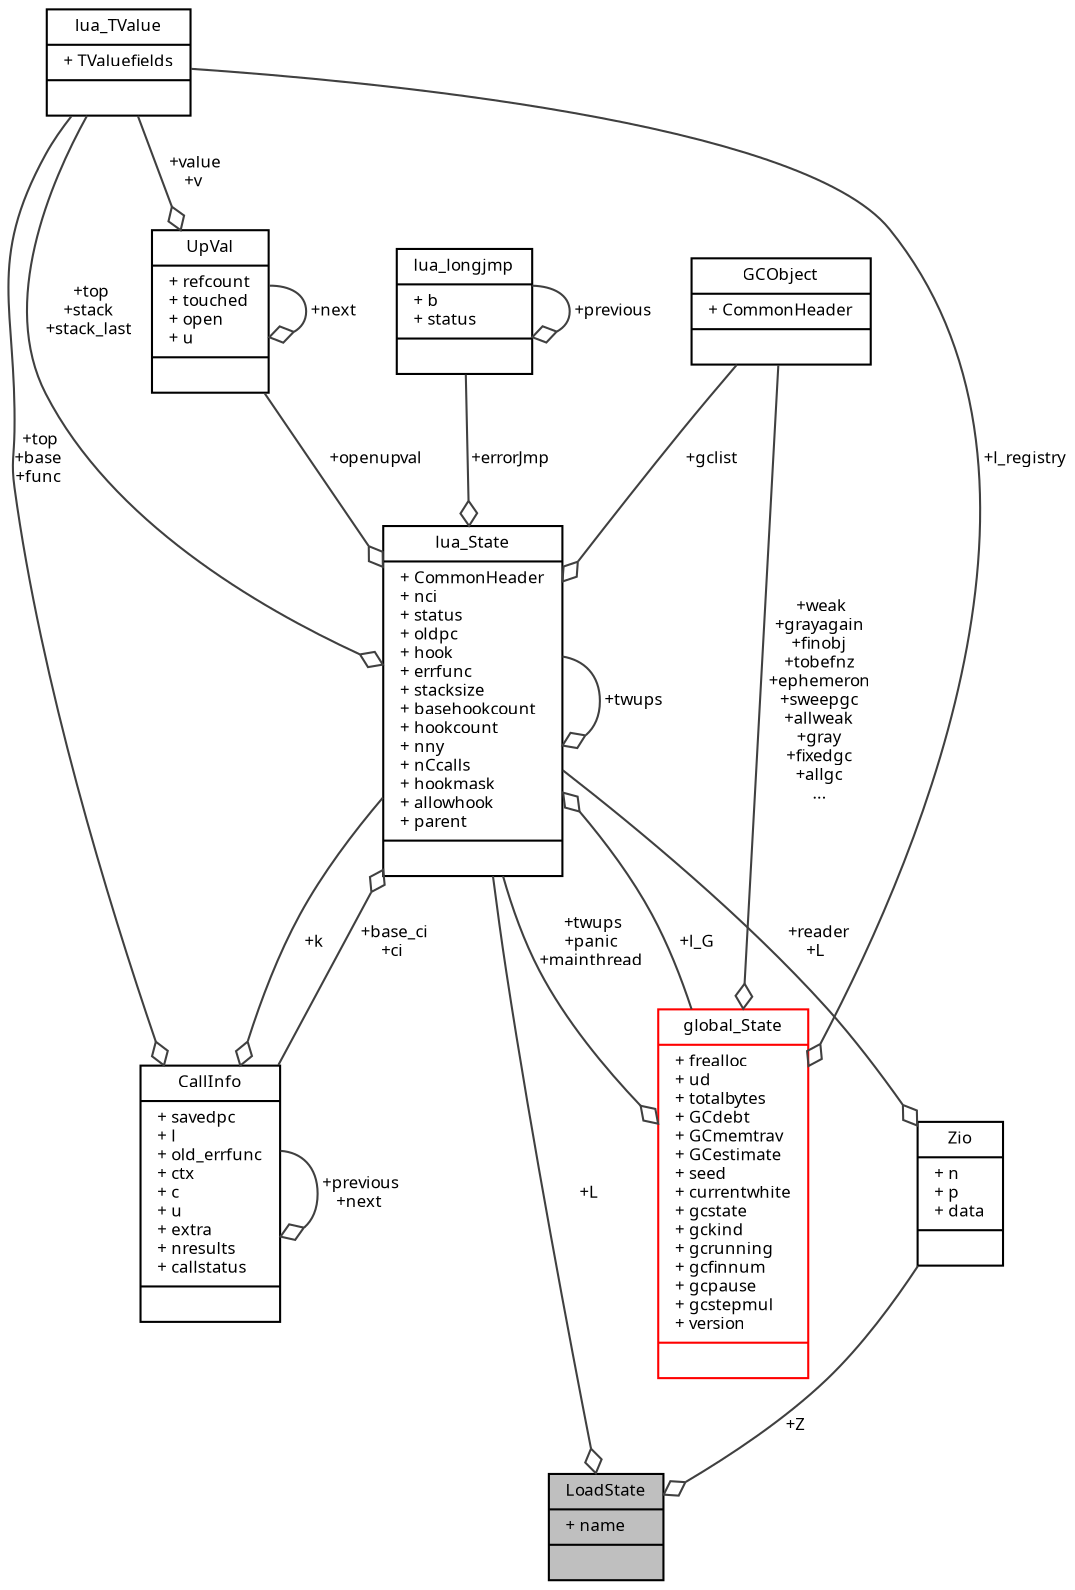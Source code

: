 digraph "LoadState"
{
  edge [fontname="Sans",fontsize="8",labelfontname="Sans",labelfontsize="8"];
  node [fontname="Sans",fontsize="8",shape=record];
  Node1 [label="{LoadState\n|+ name\l|}",height=0.2,width=0.4,color="black", fillcolor="grey75", style="filled", fontcolor="black"];
  Node2 -> Node1 [color="grey25",fontsize="8",style="solid",label=" +Z" ,arrowhead="odiamond",fontname="Sans"];
  Node2 [label="{Zio\n|+ n\l+ p\l+ data\l|}",height=0.2,width=0.4,color="black", fillcolor="white", style="filled",URL="$struct_zio.html"];
  Node3 -> Node2 [color="grey25",fontsize="8",style="solid",label=" +reader\n+L" ,arrowhead="odiamond",fontname="Sans"];
  Node3 [label="{lua_State\n|+ CommonHeader\l+ nci\l+ status\l+ oldpc\l+ hook\l+ errfunc\l+ stacksize\l+ basehookcount\l+ hookcount\l+ nny\l+ nCcalls\l+ hookmask\l+ allowhook\l+ parent\l|}",height=0.2,width=0.4,color="black", fillcolor="white", style="filled",URL="$structlua___state.html"];
  Node4 -> Node3 [color="grey25",fontsize="8",style="solid",label=" +openupval" ,arrowhead="odiamond",fontname="Sans"];
  Node4 [label="{UpVal\n|+ refcount\l+ touched\l+ open\l+ u\l|}",height=0.2,width=0.4,color="black", fillcolor="white", style="filled",URL="$struct_up_val.html"];
  Node4 -> Node4 [color="grey25",fontsize="8",style="solid",label=" +next" ,arrowhead="odiamond",fontname="Sans"];
  Node5 -> Node4 [color="grey25",fontsize="8",style="solid",label=" +value\n+v" ,arrowhead="odiamond",fontname="Sans"];
  Node5 [label="{lua_TValue\n|+ TValuefields\l|}",height=0.2,width=0.4,color="black", fillcolor="white", style="filled",URL="$structlua___t_value.html"];
  Node5 -> Node3 [color="grey25",fontsize="8",style="solid",label=" +top\n+stack\n+stack_last" ,arrowhead="odiamond",fontname="Sans"];
  Node6 -> Node3 [color="grey25",fontsize="8",style="solid",label=" +errorJmp" ,arrowhead="odiamond",fontname="Sans"];
  Node6 [label="{lua_longjmp\n|+ b\l+ status\l|}",height=0.2,width=0.4,color="black", fillcolor="white", style="filled",URL="$structlua__longjmp.html"];
  Node6 -> Node6 [color="grey25",fontsize="8",style="solid",label=" +previous" ,arrowhead="odiamond",fontname="Sans"];
  Node7 -> Node3 [color="grey25",fontsize="8",style="solid",label=" +l_G" ,arrowhead="odiamond",fontname="Sans"];
  Node7 [label="{global_State\n|+ frealloc\l+ ud\l+ totalbytes\l+ GCdebt\l+ GCmemtrav\l+ GCestimate\l+ seed\l+ currentwhite\l+ gcstate\l+ gckind\l+ gcrunning\l+ gcfinnum\l+ gcpause\l+ gcstepmul\l+ version\l|}",height=0.2,width=0.4,color="red", fillcolor="white", style="filled",URL="$structglobal___state.html"];
  Node5 -> Node7 [color="grey25",fontsize="8",style="solid",label=" +l_registry" ,arrowhead="odiamond",fontname="Sans"];
  Node8 -> Node7 [color="grey25",fontsize="8",style="solid",label=" +weak\n+grayagain\n+finobj\n+tobefnz\n+ephemeron\n+sweepgc\n+allweak\n+gray\n+fixedgc\n+allgc\n..." ,arrowhead="odiamond",fontname="Sans"];
  Node8 [label="{GCObject\n|+ CommonHeader\l|}",height=0.2,width=0.4,color="black", fillcolor="white", style="filled",URL="$struct_g_c_object.html"];
  Node3 -> Node7 [color="grey25",fontsize="8",style="solid",label=" +twups\n+panic\n+mainthread" ,arrowhead="odiamond",fontname="Sans"];
  Node8 -> Node3 [color="grey25",fontsize="8",style="solid",label=" +gclist" ,arrowhead="odiamond",fontname="Sans"];
  Node3 -> Node3 [color="grey25",fontsize="8",style="solid",label=" +twups" ,arrowhead="odiamond",fontname="Sans"];
  Node9 -> Node3 [color="grey25",fontsize="8",style="solid",label=" +base_ci\n+ci" ,arrowhead="odiamond",fontname="Sans"];
  Node9 [label="{CallInfo\n|+ savedpc\l+ l\l+ old_errfunc\l+ ctx\l+ c\l+ u\l+ extra\l+ nresults\l+ callstatus\l|}",height=0.2,width=0.4,color="black", fillcolor="white", style="filled",URL="$struct_call_info.html"];
  Node5 -> Node9 [color="grey25",fontsize="8",style="solid",label=" +top\n+base\n+func" ,arrowhead="odiamond",fontname="Sans"];
  Node3 -> Node9 [color="grey25",fontsize="8",style="solid",label=" +k" ,arrowhead="odiamond",fontname="Sans"];
  Node9 -> Node9 [color="grey25",fontsize="8",style="solid",label=" +previous\n+next" ,arrowhead="odiamond",fontname="Sans"];
  Node3 -> Node1 [color="grey25",fontsize="8",style="solid",label=" +L" ,arrowhead="odiamond",fontname="Sans"];
}
